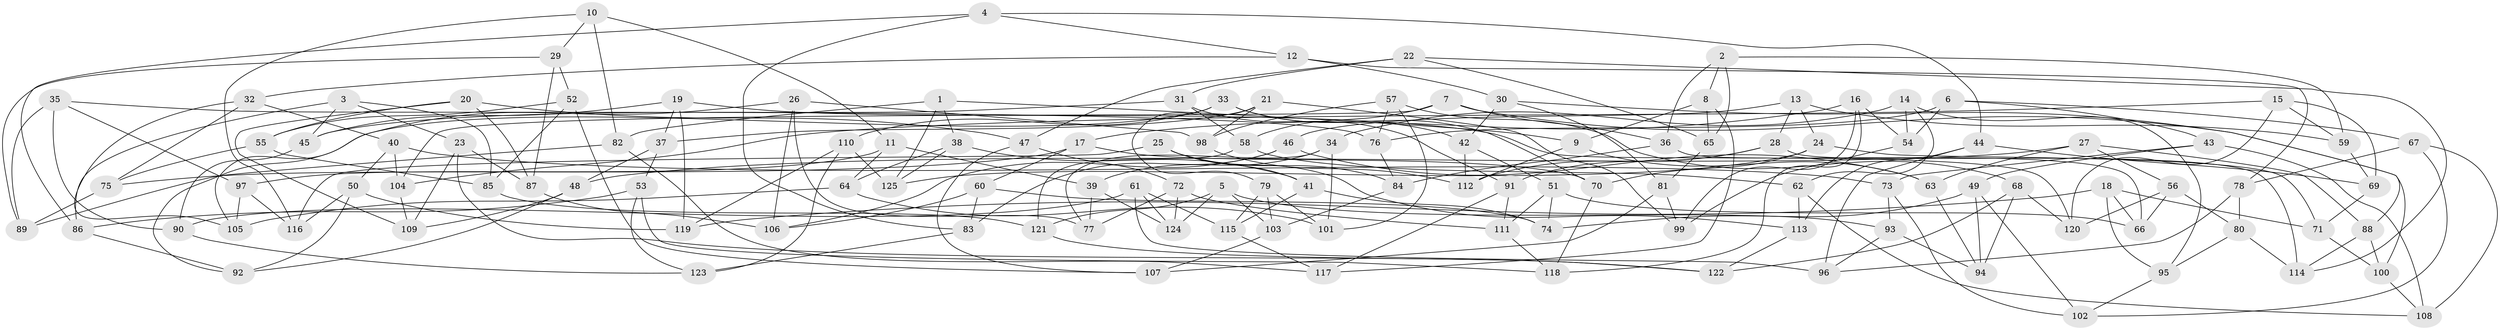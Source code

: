 // Generated by graph-tools (version 1.1) at 2025/37/03/09/25 02:37:52]
// undirected, 125 vertices, 250 edges
graph export_dot {
graph [start="1"]
  node [color=gray90,style=filled];
  1;
  2;
  3;
  4;
  5;
  6;
  7;
  8;
  9;
  10;
  11;
  12;
  13;
  14;
  15;
  16;
  17;
  18;
  19;
  20;
  21;
  22;
  23;
  24;
  25;
  26;
  27;
  28;
  29;
  30;
  31;
  32;
  33;
  34;
  35;
  36;
  37;
  38;
  39;
  40;
  41;
  42;
  43;
  44;
  45;
  46;
  47;
  48;
  49;
  50;
  51;
  52;
  53;
  54;
  55;
  56;
  57;
  58;
  59;
  60;
  61;
  62;
  63;
  64;
  65;
  66;
  67;
  68;
  69;
  70;
  71;
  72;
  73;
  74;
  75;
  76;
  77;
  78;
  79;
  80;
  81;
  82;
  83;
  84;
  85;
  86;
  87;
  88;
  89;
  90;
  91;
  92;
  93;
  94;
  95;
  96;
  97;
  98;
  99;
  100;
  101;
  102;
  103;
  104;
  105;
  106;
  107;
  108;
  109;
  110;
  111;
  112;
  113;
  114;
  115;
  116;
  117;
  118;
  119;
  120;
  121;
  122;
  123;
  124;
  125;
  1 -- 38;
  1 -- 82;
  1 -- 9;
  1 -- 125;
  2 -- 65;
  2 -- 36;
  2 -- 8;
  2 -- 59;
  3 -- 45;
  3 -- 85;
  3 -- 86;
  3 -- 23;
  4 -- 86;
  4 -- 12;
  4 -- 83;
  4 -- 44;
  5 -- 124;
  5 -- 93;
  5 -- 103;
  5 -- 121;
  6 -- 54;
  6 -- 67;
  6 -- 43;
  6 -- 76;
  7 -- 100;
  7 -- 104;
  7 -- 58;
  7 -- 36;
  8 -- 9;
  8 -- 65;
  8 -- 117;
  9 -- 63;
  9 -- 112;
  10 -- 29;
  10 -- 11;
  10 -- 116;
  10 -- 82;
  11 -- 64;
  11 -- 39;
  11 -- 97;
  12 -- 32;
  12 -- 78;
  12 -- 30;
  13 -- 46;
  13 -- 28;
  13 -- 59;
  13 -- 24;
  14 -- 34;
  14 -- 62;
  14 -- 95;
  14 -- 54;
  15 -- 69;
  15 -- 104;
  15 -- 120;
  15 -- 59;
  16 -- 17;
  16 -- 54;
  16 -- 99;
  16 -- 118;
  17 -- 70;
  17 -- 75;
  17 -- 60;
  18 -- 71;
  18 -- 95;
  18 -- 66;
  18 -- 119;
  19 -- 120;
  19 -- 45;
  19 -- 37;
  19 -- 119;
  20 -- 87;
  20 -- 47;
  20 -- 55;
  20 -- 109;
  21 -- 79;
  21 -- 37;
  21 -- 99;
  21 -- 98;
  22 -- 65;
  22 -- 47;
  22 -- 31;
  22 -- 114;
  23 -- 87;
  23 -- 122;
  23 -- 109;
  24 -- 70;
  24 -- 125;
  24 -- 71;
  25 -- 84;
  25 -- 116;
  25 -- 41;
  25 -- 113;
  26 -- 106;
  26 -- 105;
  26 -- 98;
  26 -- 77;
  27 -- 48;
  27 -- 88;
  27 -- 56;
  27 -- 63;
  28 -- 91;
  28 -- 114;
  28 -- 112;
  29 -- 52;
  29 -- 89;
  29 -- 87;
  30 -- 81;
  30 -- 42;
  30 -- 88;
  31 -- 45;
  31 -- 91;
  31 -- 58;
  32 -- 105;
  32 -- 40;
  32 -- 75;
  33 -- 70;
  33 -- 92;
  33 -- 110;
  33 -- 42;
  34 -- 77;
  34 -- 39;
  34 -- 101;
  35 -- 76;
  35 -- 90;
  35 -- 97;
  35 -- 89;
  36 -- 66;
  36 -- 84;
  37 -- 53;
  37 -- 48;
  38 -- 125;
  38 -- 41;
  38 -- 64;
  39 -- 124;
  39 -- 77;
  40 -- 50;
  40 -- 104;
  40 -- 73;
  41 -- 74;
  41 -- 115;
  42 -- 51;
  42 -- 112;
  43 -- 73;
  43 -- 49;
  43 -- 108;
  44 -- 96;
  44 -- 69;
  44 -- 113;
  45 -- 90;
  46 -- 106;
  46 -- 63;
  46 -- 83;
  47 -- 107;
  47 -- 72;
  48 -- 109;
  48 -- 92;
  49 -- 74;
  49 -- 102;
  49 -- 94;
  50 -- 119;
  50 -- 92;
  50 -- 116;
  51 -- 111;
  51 -- 66;
  51 -- 74;
  52 -- 55;
  52 -- 85;
  52 -- 107;
  53 -- 118;
  53 -- 123;
  53 -- 86;
  54 -- 99;
  55 -- 75;
  55 -- 85;
  56 -- 80;
  56 -- 120;
  56 -- 66;
  57 -- 76;
  57 -- 101;
  57 -- 68;
  57 -- 98;
  58 -- 62;
  58 -- 121;
  59 -- 69;
  60 -- 83;
  60 -- 106;
  60 -- 74;
  61 -- 115;
  61 -- 124;
  61 -- 96;
  61 -- 90;
  62 -- 113;
  62 -- 108;
  63 -- 94;
  64 -- 105;
  64 -- 101;
  65 -- 81;
  67 -- 108;
  67 -- 102;
  67 -- 78;
  68 -- 122;
  68 -- 94;
  68 -- 120;
  69 -- 71;
  70 -- 118;
  71 -- 100;
  72 -- 111;
  72 -- 77;
  72 -- 124;
  73 -- 102;
  73 -- 93;
  75 -- 89;
  76 -- 84;
  78 -- 96;
  78 -- 80;
  79 -- 103;
  79 -- 101;
  79 -- 115;
  80 -- 114;
  80 -- 95;
  81 -- 107;
  81 -- 99;
  82 -- 117;
  82 -- 89;
  83 -- 123;
  84 -- 103;
  85 -- 121;
  86 -- 92;
  87 -- 106;
  88 -- 114;
  88 -- 100;
  90 -- 123;
  91 -- 117;
  91 -- 111;
  93 -- 96;
  93 -- 94;
  95 -- 102;
  97 -- 105;
  97 -- 116;
  98 -- 112;
  100 -- 108;
  103 -- 107;
  104 -- 109;
  110 -- 123;
  110 -- 125;
  110 -- 119;
  111 -- 118;
  113 -- 122;
  115 -- 117;
  121 -- 122;
}
